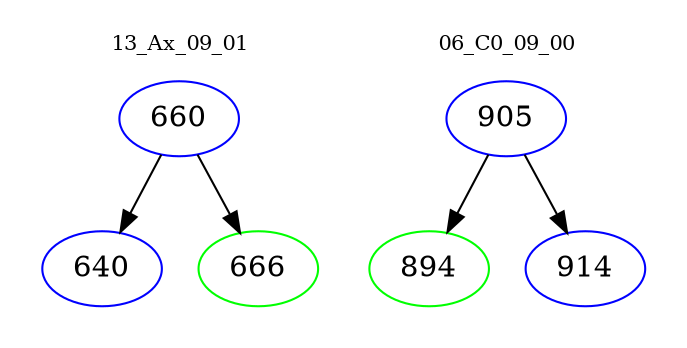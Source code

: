 digraph{
subgraph cluster_0 {
color = white
label = "13_Ax_09_01";
fontsize=10;
T0_660 [label="660", color="blue"]
T0_660 -> T0_640 [color="black"]
T0_640 [label="640", color="blue"]
T0_660 -> T0_666 [color="black"]
T0_666 [label="666", color="green"]
}
subgraph cluster_1 {
color = white
label = "06_C0_09_00";
fontsize=10;
T1_905 [label="905", color="blue"]
T1_905 -> T1_894 [color="black"]
T1_894 [label="894", color="green"]
T1_905 -> T1_914 [color="black"]
T1_914 [label="914", color="blue"]
}
}
